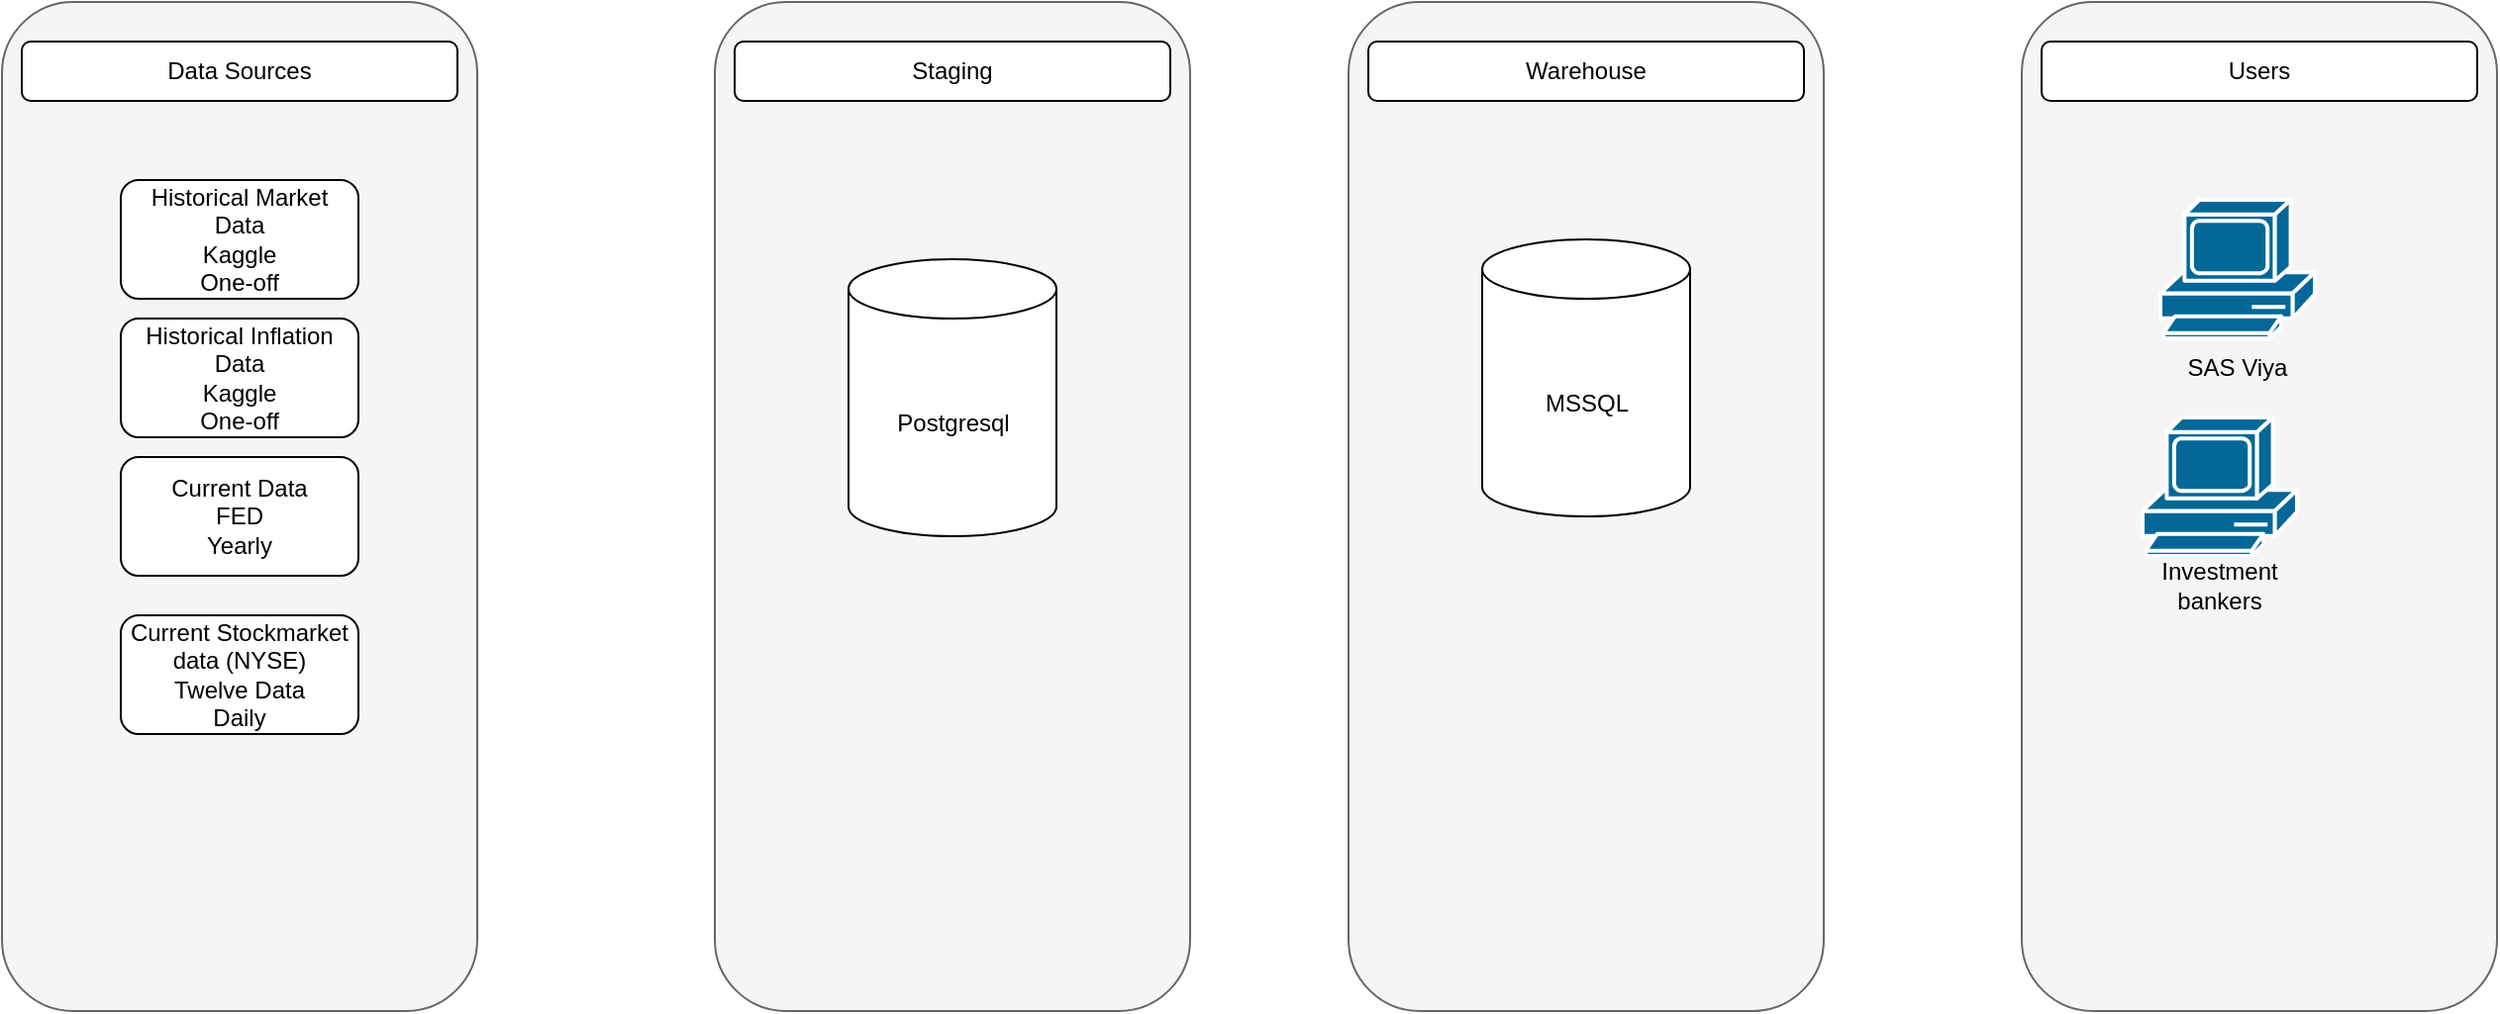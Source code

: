 <mxfile>
    <diagram id="Fz7zKsfOXWh0zzoaHICF" name="Page-1">
        <mxGraphModel dx="1435" dy="949" grid="1" gridSize="10" guides="1" tooltips="1" connect="1" arrows="1" fold="1" page="1" pageScale="1" pageWidth="850" pageHeight="1100" math="0" shadow="0">
            <root>
                <mxCell id="0"/>
                <mxCell id="1" parent="0"/>
                <mxCell id="4" value="" style="group" vertex="1" connectable="0" parent="1">
                    <mxGeometry x="90" y="90" width="240" height="510" as="geometry"/>
                </mxCell>
                <mxCell id="2" value="" style="rounded=1;whiteSpace=wrap;html=1;fillColor=#f5f5f5;fontColor=#333333;strokeColor=#666666;" vertex="1" parent="4">
                    <mxGeometry width="240" height="510" as="geometry"/>
                </mxCell>
                <mxCell id="3" value="Data Sources" style="text;html=1;align=center;verticalAlign=middle;whiteSpace=wrap;rounded=1;fillColor=default;strokeColor=default;" vertex="1" parent="4">
                    <mxGeometry x="10" y="20" width="220" height="30" as="geometry"/>
                </mxCell>
                <mxCell id="15" value="Historical Market Data&lt;br&gt;Kaggle&lt;div&gt;One-off&lt;/div&gt;" style="rounded=1;whiteSpace=wrap;html=1;" vertex="1" parent="4">
                    <mxGeometry x="60" y="90" width="120" height="60" as="geometry"/>
                </mxCell>
                <mxCell id="16" value="Current Data&lt;br&gt;FED&lt;div&gt;Yearly&lt;/div&gt;" style="rounded=1;whiteSpace=wrap;html=1;" vertex="1" parent="4">
                    <mxGeometry x="60" y="230" width="120" height="60" as="geometry"/>
                </mxCell>
                <mxCell id="17" value="Historical Inflation Data&lt;br&gt;Kaggle&lt;div&gt;One-off&lt;/div&gt;" style="rounded=1;whiteSpace=wrap;html=1;" vertex="1" parent="4">
                    <mxGeometry x="60" y="160" width="120" height="60" as="geometry"/>
                </mxCell>
                <mxCell id="18" value="Current Stockmarket data (NYSE)&lt;br&gt;Twelve Data&lt;div&gt;Daily&lt;/div&gt;" style="rounded=1;whiteSpace=wrap;html=1;" vertex="1" parent="4">
                    <mxGeometry x="60" y="310" width="120" height="60" as="geometry"/>
                </mxCell>
                <mxCell id="5" value="" style="group" vertex="1" connectable="0" parent="1">
                    <mxGeometry x="450" y="90" width="240" height="510" as="geometry"/>
                </mxCell>
                <mxCell id="6" value="" style="rounded=1;whiteSpace=wrap;html=1;fillColor=#f5f5f5;fontColor=#333333;strokeColor=#666666;" vertex="1" parent="5">
                    <mxGeometry width="240" height="510" as="geometry"/>
                </mxCell>
                <mxCell id="7" value="Staging" style="text;html=1;align=center;verticalAlign=middle;whiteSpace=wrap;rounded=1;fillColor=default;strokeColor=default;" vertex="1" parent="5">
                    <mxGeometry x="10" y="20" width="220" height="30" as="geometry"/>
                </mxCell>
                <mxCell id="20" value="Postgresql" style="shape=cylinder3;whiteSpace=wrap;html=1;boundedLbl=1;backgroundOutline=1;size=15;" vertex="1" parent="5">
                    <mxGeometry x="67.5" y="130" width="105" height="140" as="geometry"/>
                </mxCell>
                <mxCell id="8" value="" style="group" vertex="1" connectable="0" parent="1">
                    <mxGeometry x="770" y="90" width="240" height="510" as="geometry"/>
                </mxCell>
                <mxCell id="9" value="&lt;span style=&quot;font-family: monospace; font-size: 0px; text-align: start; text-wrap-mode: nowrap;&quot;&gt;%3CmxGraphModel%3E%3Croot%3E%3CmxCell%20id%3D%220%22%2F%3E%3CmxCell%20id%3D%221%22%20parent%3D%220%22%2F%3E%3CmxCell%20id%3D%222%22%20value%3D%22Postgresql%22%20style%3D%22shape%3Dcylinder3%3BwhiteSpace%3Dwrap%3Bhtml%3D1%3BboundedLbl%3D1%3BbackgroundOutline%3D1%3Bsize%3D15%3B%22%20vertex%3D%221%22%20parent%3D%221%22%3E%3CmxGeometry%20x%3D%22517.5%22%20y%3D%22220%22%20width%3D%22105%22%20height%3D%22140%22%20as%3D%22geometry%22%2F%3E%3C%2FmxCell%3E%3C%2Froot%3E%3C%2FmxGraphModel%3E&lt;/span&gt;" style="rounded=1;whiteSpace=wrap;html=1;fillColor=#f5f5f5;fontColor=#333333;strokeColor=#666666;" vertex="1" parent="8">
                    <mxGeometry width="240" height="510" as="geometry"/>
                </mxCell>
                <mxCell id="10" value="Warehouse" style="text;html=1;align=center;verticalAlign=middle;whiteSpace=wrap;rounded=1;fillColor=default;strokeColor=default;" vertex="1" parent="8">
                    <mxGeometry x="10" y="20" width="220" height="30" as="geometry"/>
                </mxCell>
                <mxCell id="21" value="MSSQL" style="shape=cylinder3;whiteSpace=wrap;html=1;boundedLbl=1;backgroundOutline=1;size=15;" vertex="1" parent="8">
                    <mxGeometry x="67.5" y="120" width="105" height="140" as="geometry"/>
                </mxCell>
                <mxCell id="11" value="" style="group" vertex="1" connectable="0" parent="1">
                    <mxGeometry x="1110" y="90" width="240" height="510" as="geometry"/>
                </mxCell>
                <mxCell id="12" value="" style="rounded=1;whiteSpace=wrap;html=1;fillColor=#f5f5f5;fontColor=#333333;strokeColor=#666666;" vertex="1" parent="11">
                    <mxGeometry width="240" height="510" as="geometry"/>
                </mxCell>
                <mxCell id="13" value="Users" style="text;html=1;align=center;verticalAlign=middle;whiteSpace=wrap;rounded=1;fillColor=default;strokeColor=default;" vertex="1" parent="11">
                    <mxGeometry x="10" y="20" width="220" height="30" as="geometry"/>
                </mxCell>
                <mxCell id="22" value="" style="shape=mxgraph.cisco.computers_and_peripherals.pc;html=1;pointerEvents=1;dashed=0;fillColor=#036897;strokeColor=#ffffff;strokeWidth=2;verticalLabelPosition=bottom;verticalAlign=top;align=center;outlineConnect=0;" vertex="1" parent="11">
                    <mxGeometry x="70" y="100" width="78" height="70" as="geometry"/>
                </mxCell>
                <mxCell id="23" value="SAS Viya" style="text;html=1;align=center;verticalAlign=middle;whiteSpace=wrap;rounded=0;" vertex="1" parent="11">
                    <mxGeometry x="79" y="170" width="60" height="30" as="geometry"/>
                </mxCell>
                <mxCell id="24" value="" style="shape=mxgraph.cisco.computers_and_peripherals.pc;html=1;pointerEvents=1;dashed=0;fillColor=#036897;strokeColor=#ffffff;strokeWidth=2;verticalLabelPosition=bottom;verticalAlign=top;align=center;outlineConnect=0;" vertex="1" parent="11">
                    <mxGeometry x="61" y="210" width="78" height="70" as="geometry"/>
                </mxCell>
                <mxCell id="25" value="Investment bankers" style="text;html=1;align=center;verticalAlign=middle;whiteSpace=wrap;rounded=0;" vertex="1" parent="11">
                    <mxGeometry x="70" y="280" width="60" height="30" as="geometry"/>
                </mxCell>
            </root>
        </mxGraphModel>
    </diagram>
</mxfile>